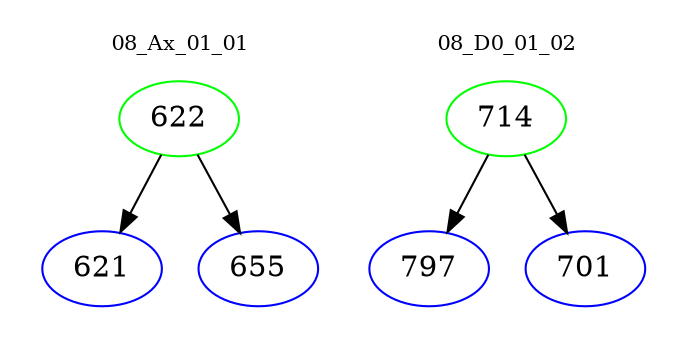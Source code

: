 digraph{
subgraph cluster_0 {
color = white
label = "08_Ax_01_01";
fontsize=10;
T0_622 [label="622", color="green"]
T0_622 -> T0_621 [color="black"]
T0_621 [label="621", color="blue"]
T0_622 -> T0_655 [color="black"]
T0_655 [label="655", color="blue"]
}
subgraph cluster_1 {
color = white
label = "08_D0_01_02";
fontsize=10;
T1_714 [label="714", color="green"]
T1_714 -> T1_797 [color="black"]
T1_797 [label="797", color="blue"]
T1_714 -> T1_701 [color="black"]
T1_701 [label="701", color="blue"]
}
}
